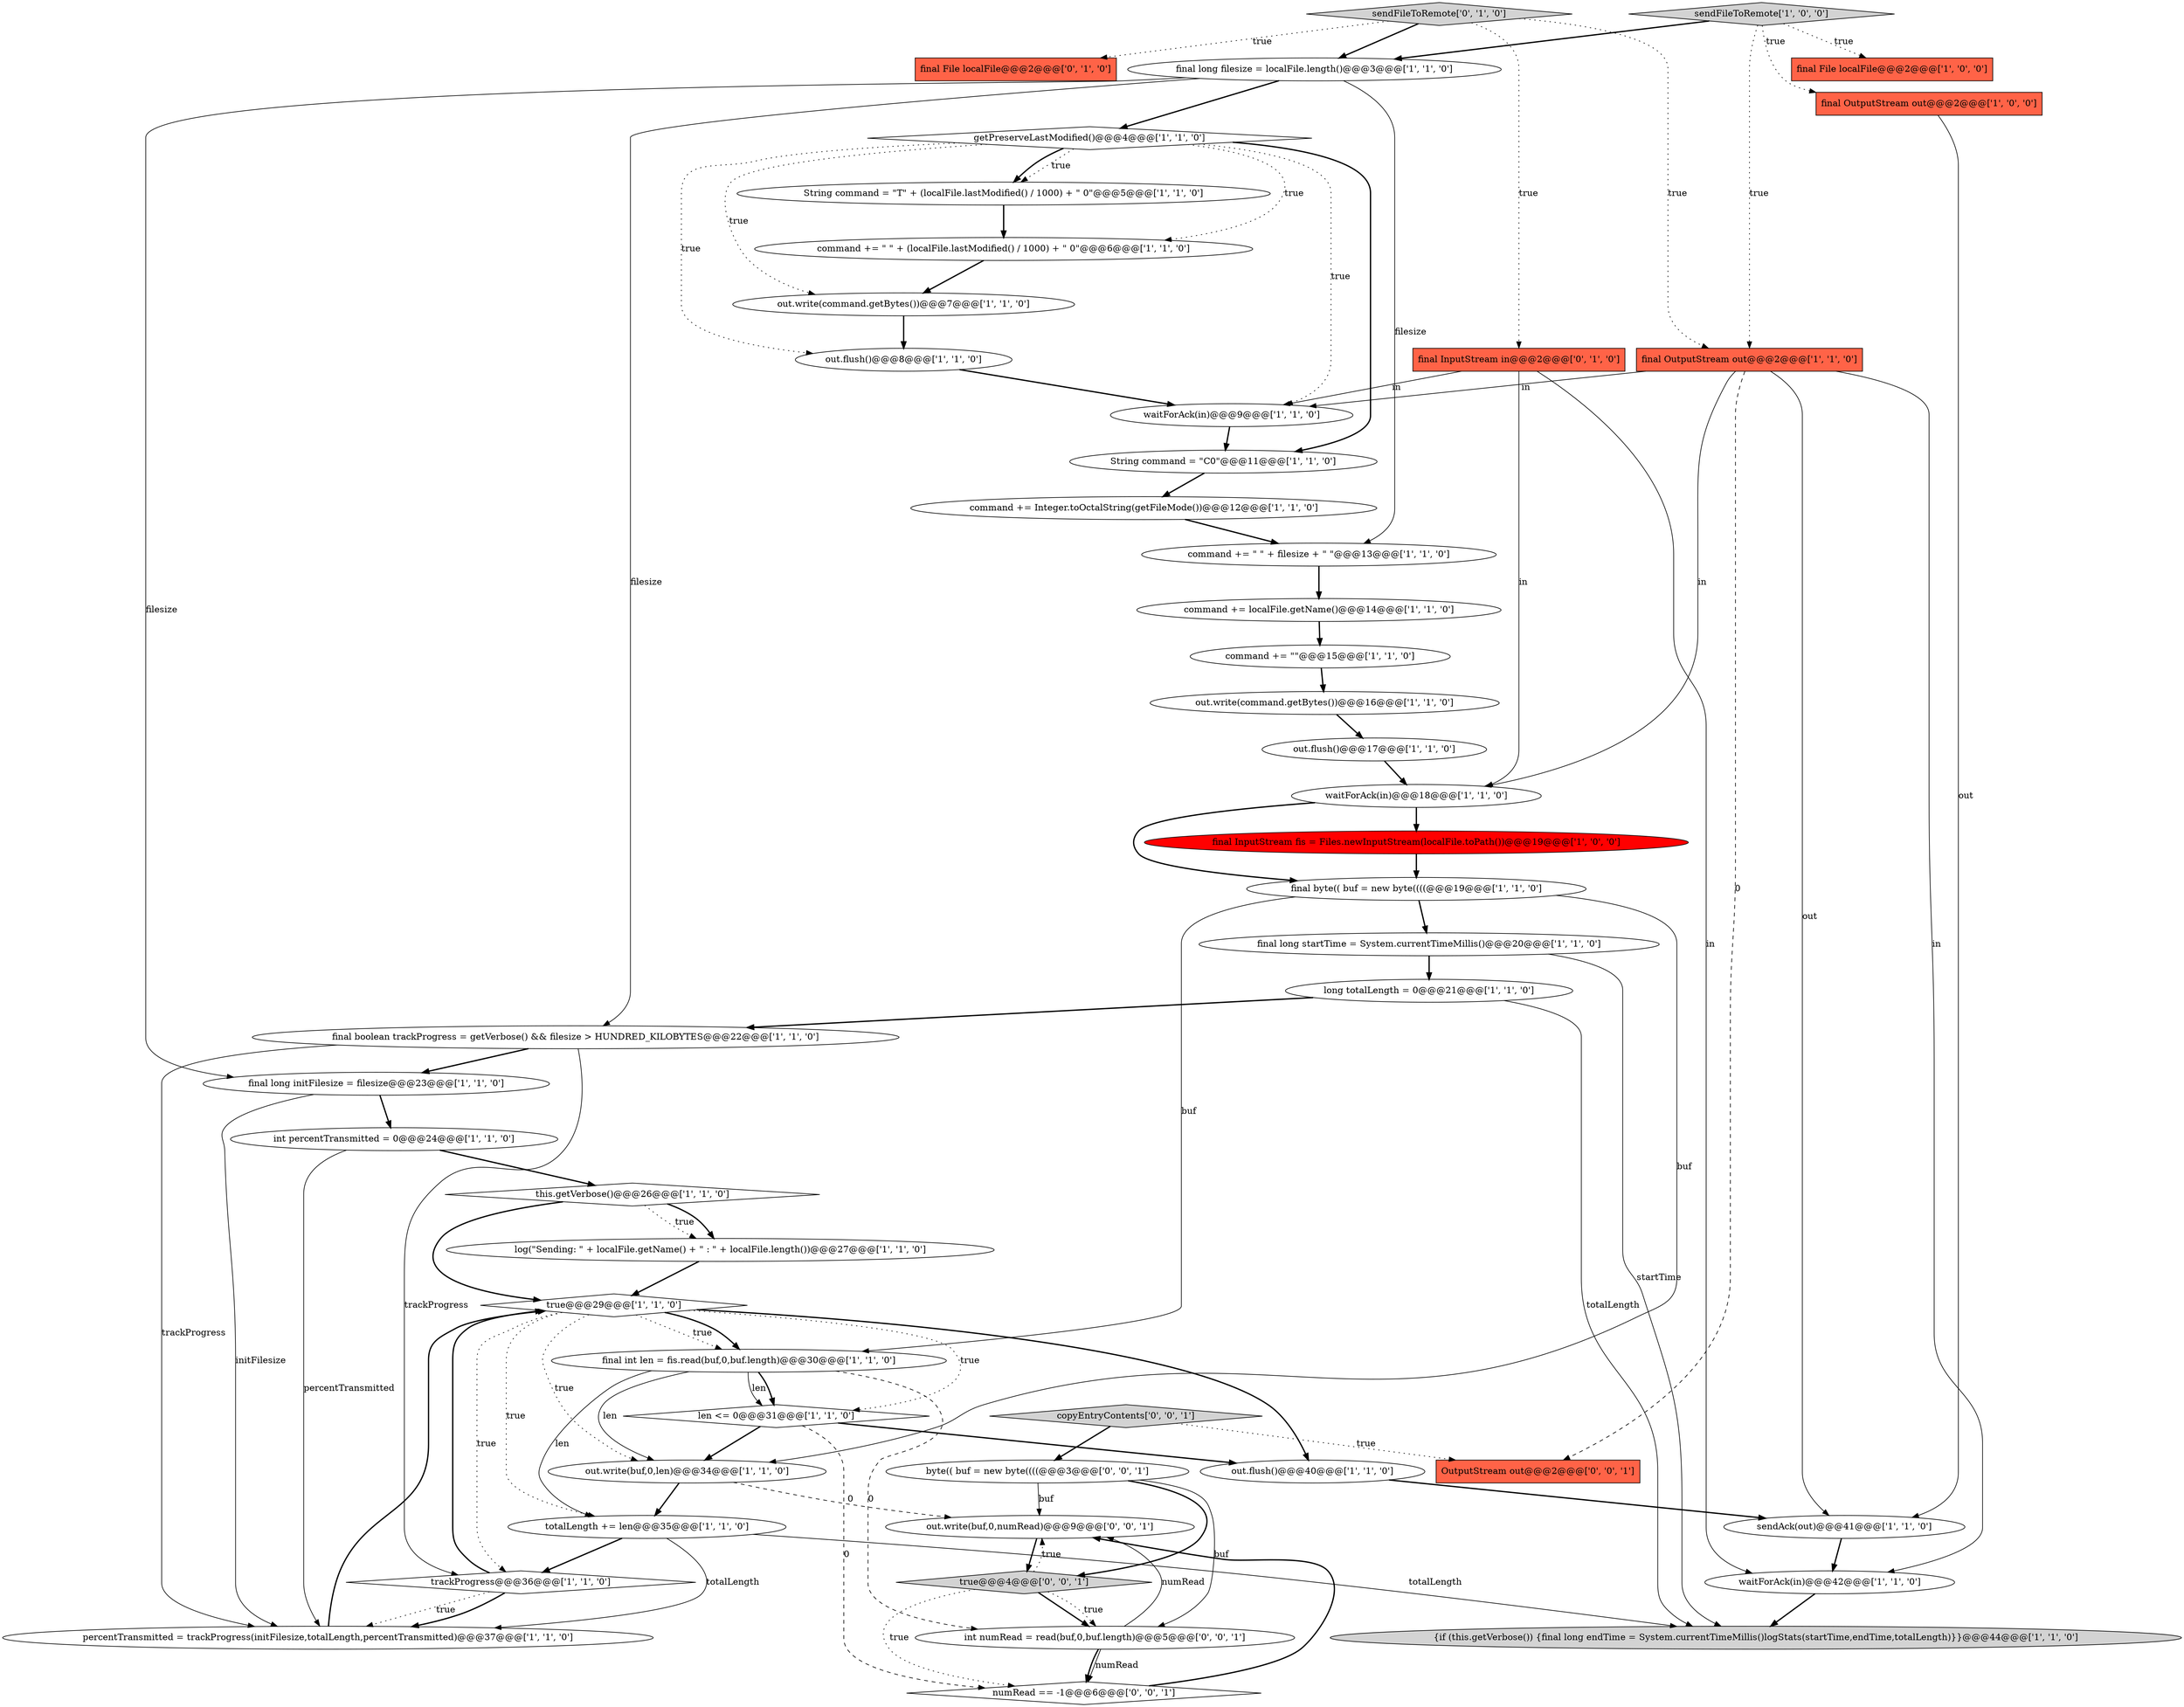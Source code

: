 digraph {
9 [style = filled, label = "waitForAck(in)@@@42@@@['1', '1', '0']", fillcolor = white, shape = ellipse image = "AAA0AAABBB1BBB"];
11 [style = filled, label = "out.write(buf,0,len)@@@34@@@['1', '1', '0']", fillcolor = white, shape = ellipse image = "AAA0AAABBB1BBB"];
24 [style = filled, label = "out.flush()@@@40@@@['1', '1', '0']", fillcolor = white, shape = ellipse image = "AAA0AAABBB1BBB"];
38 [style = filled, label = "final long startTime = System.currentTimeMillis()@@@20@@@['1', '1', '0']", fillcolor = white, shape = ellipse image = "AAA0AAABBB1BBB"];
6 [style = filled, label = "{if (this.getVerbose()) {final long endTime = System.currentTimeMillis()logStats(startTime,endTime,totalLength)}}@@@44@@@['1', '1', '0']", fillcolor = lightgray, shape = ellipse image = "AAA0AAABBB1BBB"];
0 [style = filled, label = "int percentTransmitted = 0@@@24@@@['1', '1', '0']", fillcolor = white, shape = ellipse image = "AAA0AAABBB1BBB"];
39 [style = filled, label = "sendFileToRemote['0', '1', '0']", fillcolor = lightgray, shape = diamond image = "AAA0AAABBB2BBB"];
2 [style = filled, label = "out.write(command.getBytes())@@@7@@@['1', '1', '0']", fillcolor = white, shape = ellipse image = "AAA0AAABBB1BBB"];
8 [style = filled, label = "out.flush()@@@8@@@['1', '1', '0']", fillcolor = white, shape = ellipse image = "AAA0AAABBB1BBB"];
21 [style = filled, label = "len <= 0@@@31@@@['1', '1', '0']", fillcolor = white, shape = diamond image = "AAA0AAABBB1BBB"];
35 [style = filled, label = "final InputStream fis = Files.newInputStream(localFile.toPath())@@@19@@@['1', '0', '0']", fillcolor = red, shape = ellipse image = "AAA1AAABBB1BBB"];
12 [style = filled, label = "command += Integer.toOctalString(getFileMode())@@@12@@@['1', '1', '0']", fillcolor = white, shape = ellipse image = "AAA0AAABBB1BBB"];
5 [style = filled, label = "getPreserveLastModified()@@@4@@@['1', '1', '0']", fillcolor = white, shape = diamond image = "AAA0AAABBB1BBB"];
18 [style = filled, label = "true@@@29@@@['1', '1', '0']", fillcolor = white, shape = diamond image = "AAA0AAABBB1BBB"];
30 [style = filled, label = "command += \" \" + (localFile.lastModified() / 1000) + \" 0\"@@@6@@@['1', '1', '0']", fillcolor = white, shape = ellipse image = "AAA0AAABBB1BBB"];
14 [style = filled, label = "command += \" \" + filesize + \" \"@@@13@@@['1', '1', '0']", fillcolor = white, shape = ellipse image = "AAA0AAABBB1BBB"];
37 [style = filled, label = "String command = \"C0\"@@@11@@@['1', '1', '0']", fillcolor = white, shape = ellipse image = "AAA0AAABBB1BBB"];
22 [style = filled, label = "long totalLength = 0@@@21@@@['1', '1', '0']", fillcolor = white, shape = ellipse image = "AAA0AAABBB1BBB"];
34 [style = filled, label = "log(\"Sending: \" + localFile.getName() + \" : \" + localFile.length())@@@27@@@['1', '1', '0']", fillcolor = white, shape = ellipse image = "AAA0AAABBB1BBB"];
26 [style = filled, label = "final long initFilesize = filesize@@@23@@@['1', '1', '0']", fillcolor = white, shape = ellipse image = "AAA0AAABBB1BBB"];
29 [style = filled, label = "final OutputStream out@@@2@@@['1', '1', '0']", fillcolor = tomato, shape = box image = "AAA0AAABBB1BBB"];
32 [style = filled, label = "sendAck(out)@@@41@@@['1', '1', '0']", fillcolor = white, shape = ellipse image = "AAA0AAABBB1BBB"];
41 [style = filled, label = "final InputStream in@@@2@@@['0', '1', '0']", fillcolor = tomato, shape = box image = "AAA0AAABBB2BBB"];
28 [style = filled, label = "command += localFile.getName()@@@14@@@['1', '1', '0']", fillcolor = white, shape = ellipse image = "AAA0AAABBB1BBB"];
46 [style = filled, label = "numRead == -1@@@6@@@['0', '0', '1']", fillcolor = white, shape = diamond image = "AAA0AAABBB3BBB"];
19 [style = filled, label = "out.write(command.getBytes())@@@16@@@['1', '1', '0']", fillcolor = white, shape = ellipse image = "AAA0AAABBB1BBB"];
40 [style = filled, label = "final File localFile@@@2@@@['0', '1', '0']", fillcolor = tomato, shape = box image = "AAA0AAABBB2BBB"];
3 [style = filled, label = "this.getVerbose()@@@26@@@['1', '1', '0']", fillcolor = white, shape = diamond image = "AAA0AAABBB1BBB"];
7 [style = filled, label = "command += \"\"@@@15@@@['1', '1', '0']", fillcolor = white, shape = ellipse image = "AAA0AAABBB1BBB"];
45 [style = filled, label = "int numRead = read(buf,0,buf.length)@@@5@@@['0', '0', '1']", fillcolor = white, shape = ellipse image = "AAA0AAABBB3BBB"];
17 [style = filled, label = "final File localFile@@@2@@@['1', '0', '0']", fillcolor = tomato, shape = box image = "AAA0AAABBB1BBB"];
31 [style = filled, label = "final byte(( buf = new byte((((@@@19@@@['1', '1', '0']", fillcolor = white, shape = ellipse image = "AAA0AAABBB1BBB"];
1 [style = filled, label = "String command = \"T\" + (localFile.lastModified() / 1000) + \" 0\"@@@5@@@['1', '1', '0']", fillcolor = white, shape = ellipse image = "AAA0AAABBB1BBB"];
27 [style = filled, label = "final int len = fis.read(buf,0,buf.length)@@@30@@@['1', '1', '0']", fillcolor = white, shape = ellipse image = "AAA0AAABBB1BBB"];
48 [style = filled, label = "OutputStream out@@@2@@@['0', '0', '1']", fillcolor = tomato, shape = box image = "AAA0AAABBB3BBB"];
25 [style = filled, label = "final OutputStream out@@@2@@@['1', '0', '0']", fillcolor = tomato, shape = box image = "AAA0AAABBB1BBB"];
36 [style = filled, label = "percentTransmitted = trackProgress(initFilesize,totalLength,percentTransmitted)@@@37@@@['1', '1', '0']", fillcolor = white, shape = ellipse image = "AAA0AAABBB1BBB"];
15 [style = filled, label = "totalLength += len@@@35@@@['1', '1', '0']", fillcolor = white, shape = ellipse image = "AAA0AAABBB1BBB"];
33 [style = filled, label = "final long filesize = localFile.length()@@@3@@@['1', '1', '0']", fillcolor = white, shape = ellipse image = "AAA0AAABBB1BBB"];
43 [style = filled, label = "byte(( buf = new byte((((@@@3@@@['0', '0', '1']", fillcolor = white, shape = ellipse image = "AAA0AAABBB3BBB"];
13 [style = filled, label = "waitForAck(in)@@@18@@@['1', '1', '0']", fillcolor = white, shape = ellipse image = "AAA0AAABBB1BBB"];
16 [style = filled, label = "out.flush()@@@17@@@['1', '1', '0']", fillcolor = white, shape = ellipse image = "AAA0AAABBB1BBB"];
42 [style = filled, label = "true@@@4@@@['0', '0', '1']", fillcolor = lightgray, shape = diamond image = "AAA0AAABBB3BBB"];
10 [style = filled, label = "final boolean trackProgress = getVerbose() && filesize > HUNDRED_KILOBYTES@@@22@@@['1', '1', '0']", fillcolor = white, shape = ellipse image = "AAA0AAABBB1BBB"];
44 [style = filled, label = "out.write(buf,0,numRead)@@@9@@@['0', '0', '1']", fillcolor = white, shape = ellipse image = "AAA0AAABBB3BBB"];
47 [style = filled, label = "copyEntryContents['0', '0', '1']", fillcolor = lightgray, shape = diamond image = "AAA0AAABBB3BBB"];
23 [style = filled, label = "sendFileToRemote['1', '0', '0']", fillcolor = lightgray, shape = diamond image = "AAA0AAABBB1BBB"];
20 [style = filled, label = "waitForAck(in)@@@9@@@['1', '1', '0']", fillcolor = white, shape = ellipse image = "AAA0AAABBB1BBB"];
4 [style = filled, label = "trackProgress@@@36@@@['1', '1', '0']", fillcolor = white, shape = diamond image = "AAA0AAABBB1BBB"];
42->45 [style = bold, label=""];
5->1 [style = dotted, label="true"];
24->32 [style = bold, label=""];
43->42 [style = bold, label=""];
18->15 [style = dotted, label="true"];
34->18 [style = bold, label=""];
14->28 [style = bold, label=""];
21->24 [style = bold, label=""];
1->30 [style = bold, label=""];
22->6 [style = solid, label="totalLength"];
3->34 [style = dotted, label="true"];
9->6 [style = bold, label=""];
3->34 [style = bold, label=""];
3->18 [style = bold, label=""];
23->33 [style = bold, label=""];
8->20 [style = bold, label=""];
36->18 [style = bold, label=""];
31->11 [style = solid, label="buf"];
20->37 [style = bold, label=""];
4->36 [style = dotted, label="true"];
4->36 [style = bold, label=""];
13->31 [style = bold, label=""];
23->29 [style = dotted, label="true"];
23->17 [style = dotted, label="true"];
27->45 [style = dashed, label="0"];
45->44 [style = solid, label="numRead"];
5->37 [style = bold, label=""];
0->3 [style = bold, label=""];
35->31 [style = bold, label=""];
33->10 [style = solid, label="filesize"];
4->18 [style = bold, label=""];
47->43 [style = bold, label=""];
10->26 [style = bold, label=""];
10->36 [style = solid, label="trackProgress"];
39->29 [style = dotted, label="true"];
27->21 [style = solid, label="len"];
43->44 [style = solid, label="buf"];
5->1 [style = bold, label=""];
18->11 [style = dotted, label="true"];
26->0 [style = bold, label=""];
41->9 [style = solid, label="in"];
21->11 [style = bold, label=""];
27->15 [style = solid, label="len"];
12->14 [style = bold, label=""];
39->40 [style = dotted, label="true"];
5->30 [style = dotted, label="true"];
45->46 [style = bold, label=""];
5->8 [style = dotted, label="true"];
42->45 [style = dotted, label="true"];
18->27 [style = dotted, label="true"];
15->6 [style = solid, label="totalLength"];
29->20 [style = solid, label="in"];
46->44 [style = bold, label=""];
21->46 [style = dashed, label="0"];
44->42 [style = bold, label=""];
16->13 [style = bold, label=""];
18->24 [style = bold, label=""];
47->48 [style = dotted, label="true"];
42->44 [style = dotted, label="true"];
29->32 [style = solid, label="out"];
31->27 [style = solid, label="buf"];
11->44 [style = dashed, label="0"];
33->14 [style = solid, label="filesize"];
43->45 [style = solid, label="buf"];
18->21 [style = dotted, label="true"];
29->9 [style = solid, label="in"];
31->38 [style = bold, label=""];
33->5 [style = bold, label=""];
27->11 [style = solid, label="len"];
45->46 [style = solid, label="numRead"];
37->12 [style = bold, label=""];
39->33 [style = bold, label=""];
19->16 [style = bold, label=""];
29->48 [style = dashed, label="0"];
32->9 [style = bold, label=""];
10->4 [style = solid, label="trackProgress"];
38->6 [style = solid, label="startTime"];
22->10 [style = bold, label=""];
29->13 [style = solid, label="in"];
27->21 [style = bold, label=""];
7->19 [style = bold, label=""];
23->25 [style = dotted, label="true"];
15->36 [style = solid, label="totalLength"];
5->2 [style = dotted, label="true"];
33->26 [style = solid, label="filesize"];
28->7 [style = bold, label=""];
25->32 [style = solid, label="out"];
26->36 [style = solid, label="initFilesize"];
41->13 [style = solid, label="in"];
41->20 [style = solid, label="in"];
11->15 [style = bold, label=""];
18->27 [style = bold, label=""];
39->41 [style = dotted, label="true"];
15->4 [style = bold, label=""];
5->20 [style = dotted, label="true"];
18->4 [style = dotted, label="true"];
30->2 [style = bold, label=""];
38->22 [style = bold, label=""];
13->35 [style = bold, label=""];
42->46 [style = dotted, label="true"];
0->36 [style = solid, label="percentTransmitted"];
2->8 [style = bold, label=""];
}
